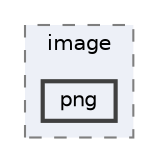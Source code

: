 digraph "C:/microchip/harmony3/gfx/middleware/legato/library/src/gfx/legato/image/png"
{
 // INTERACTIVE_SVG=YES
 // LATEX_PDF_SIZE
  bgcolor="transparent";
  edge [fontname=Helvetica,fontsize=10,labelfontname=Helvetica,labelfontsize=10];
  node [fontname=Helvetica,fontsize=10,shape=box,height=0.2,width=0.4];
  compound=true
  subgraph clusterdir_c43e76bd24ab4aaf6fcd839448542a16 {
    graph [ bgcolor="#edf0f7", pencolor="grey50", label="image", fontname=Helvetica,fontsize=10 style="filled,dashed", URL="dir_c43e76bd24ab4aaf6fcd839448542a16.html",tooltip=""]
  dir_dfb43b5d31052019ff658d2daee66a47 [label="png", fillcolor="#edf0f7", color="grey25", style="filled,bold", URL="dir_dfb43b5d31052019ff658d2daee66a47.html",tooltip=""];
  }
}
